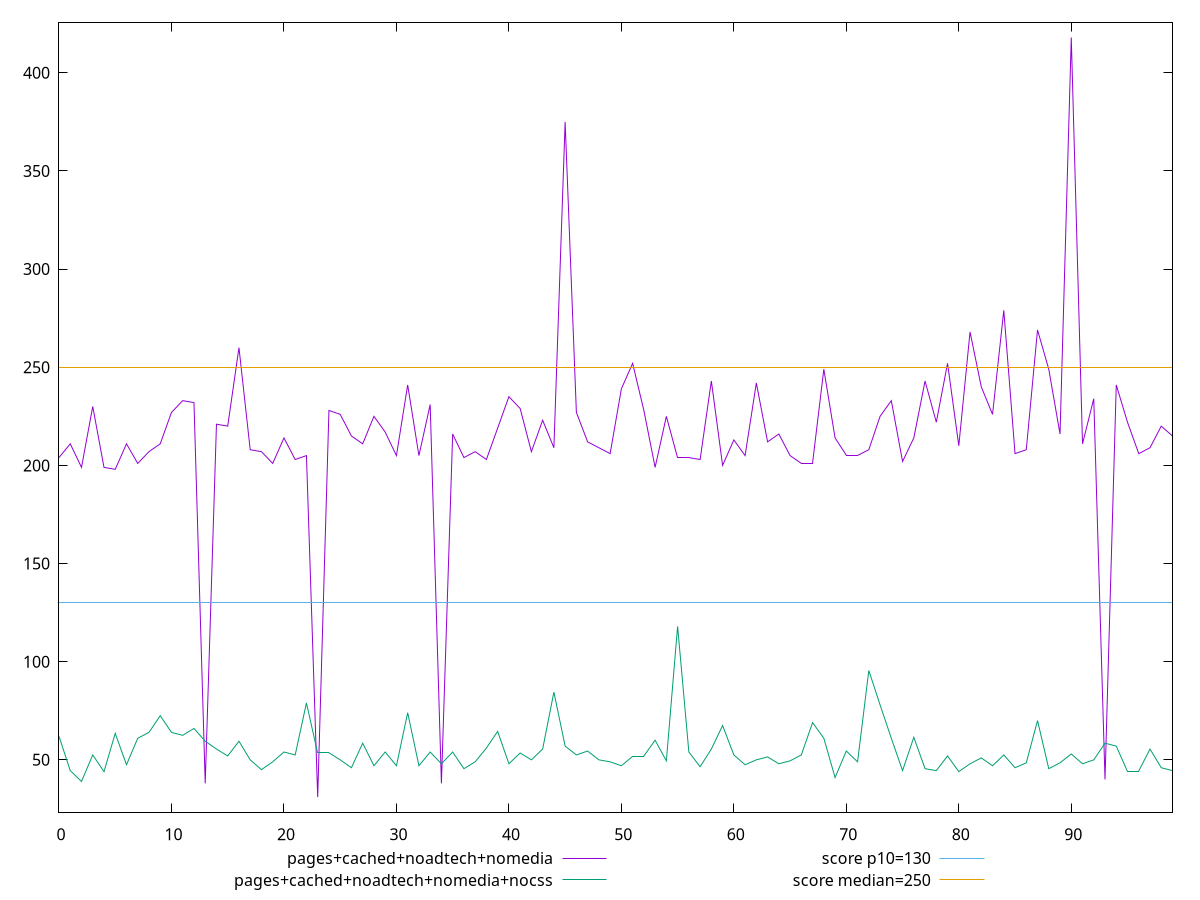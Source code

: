 reset

$pagesCachedNoadtechNomedia <<EOF
0 204
1 211
2 199.00000000000023
3 230.00000000000023
4 199
5 198
6 211
7 201.00000000000023
8 207.00000000000023
9 211
10 227
11 233
12 232.00000000000023
13 38
14 221
15 220
16 260
17 208
18 207.00000000000045
19 201.00000000000023
20 214
21 203
22 205
23 31
24 228
25 226
26 215
27 210.99999999999977
28 225
29 217
30 205
31 241.00000000000023
32 204.99999999999977
33 231.00000000000023
34 38
35 215.99999999999977
36 204
37 207
38 203
39 219.00000000000045
40 234.99999999999977
41 228.99999999999977
42 207.00000000000023
43 223
44 209
45 375
46 226.99999999999955
47 212
48 209
49 206.00000000000023
50 239.00000000000045
51 252
52 228.00000000000023
53 199.00000000000023
54 225.00000000000045
55 204
56 204
57 203
58 243
59 200
60 212.99999999999977
61 205
62 242
63 212.00000000000045
64 216.00000000000023
65 205
66 201
67 201
68 249
69 214.00000000000023
70 204.99999999999977
71 204.99999999999977
72 208
73 225.00000000000045
74 233.00000000000023
75 202
76 214
77 243
78 222.00000000000045
79 252
80 209.99999999999955
81 268
82 240
83 226
84 279
85 205.99999999999977
86 207.99999999999977
87 269
88 249
89 216
90 418.00000000000045
91 211
92 233.99999999999955
93 40
94 240.99999999999977
95 222.00000000000023
96 205.99999999999977
97 209.00000000000023
98 220.00000000000023
99 215.00000000000045
EOF

$pagesCachedNoadtechNomediaNocss <<EOF
0 62
1 44.5
2 39
3 52.5
4 44
5 63.5
6 47.5
7 61
8 63.999999999999886
9 72.50000000000011
10 64
11 62.500000000000114
12 66
13 59.499999999999886
14 55.499999999999886
15 52
16 59.5
17 50
18 45
19 49
20 54
21 52.5
22 79
23 54
24 54
25 50
26 46
27 58.5
28 46.999999999999886
29 54
30 47
31 74
32 47
33 54
34 48
35 54.000000000000114
36 45.5
37 48.999999999999886
38 56
39 64.5
40 48
41 53.499999999999886
42 50
43 55.5
44 84.5
45 57
46 52.499999999999886
47 54.5
48 50
49 49
50 47
51 51.5
52 51.5
53 60
54 49.5
55 117.99999999999989
56 54
57 46.5
58 55.5
59 67.5
60 52.5
61 47.5
62 50
63 51.5
64 48
65 49.499999999999886
66 52.5
67 69
68 61
69 41
70 54.5
71 49
72 95.5
73 78.00000000000011
74 61
75 44.5
76 61.500000000000114
77 45.5
78 44.5
79 52
80 44
81 48
82 50.999999999999886
83 47
84 52.5
85 46
86 48.5
87 70
88 45.5
89 48.5
90 53
91 48
92 49.999999999999886
93 58.5
94 57.000000000000114
95 44
96 44
97 55.5
98 46
99 44.5
EOF

set key outside below
set xrange [0:99]
set yrange [23.25999999999999:425.74000000000046]
set trange [23.25999999999999:425.74000000000046]
set terminal svg size 640, 520 enhanced background rgb 'white'
set output "report_00009_2021-02-08T22-37-41.559Z/max-potential-fid/comparison/line/3_vs_4.svg"

plot $pagesCachedNoadtechNomedia title "pages+cached+noadtech+nomedia" with line, \
     $pagesCachedNoadtechNomediaNocss title "pages+cached+noadtech+nomedia+nocss" with line, \
     130 title "score p10=130", \
     250 title "score median=250"

reset
